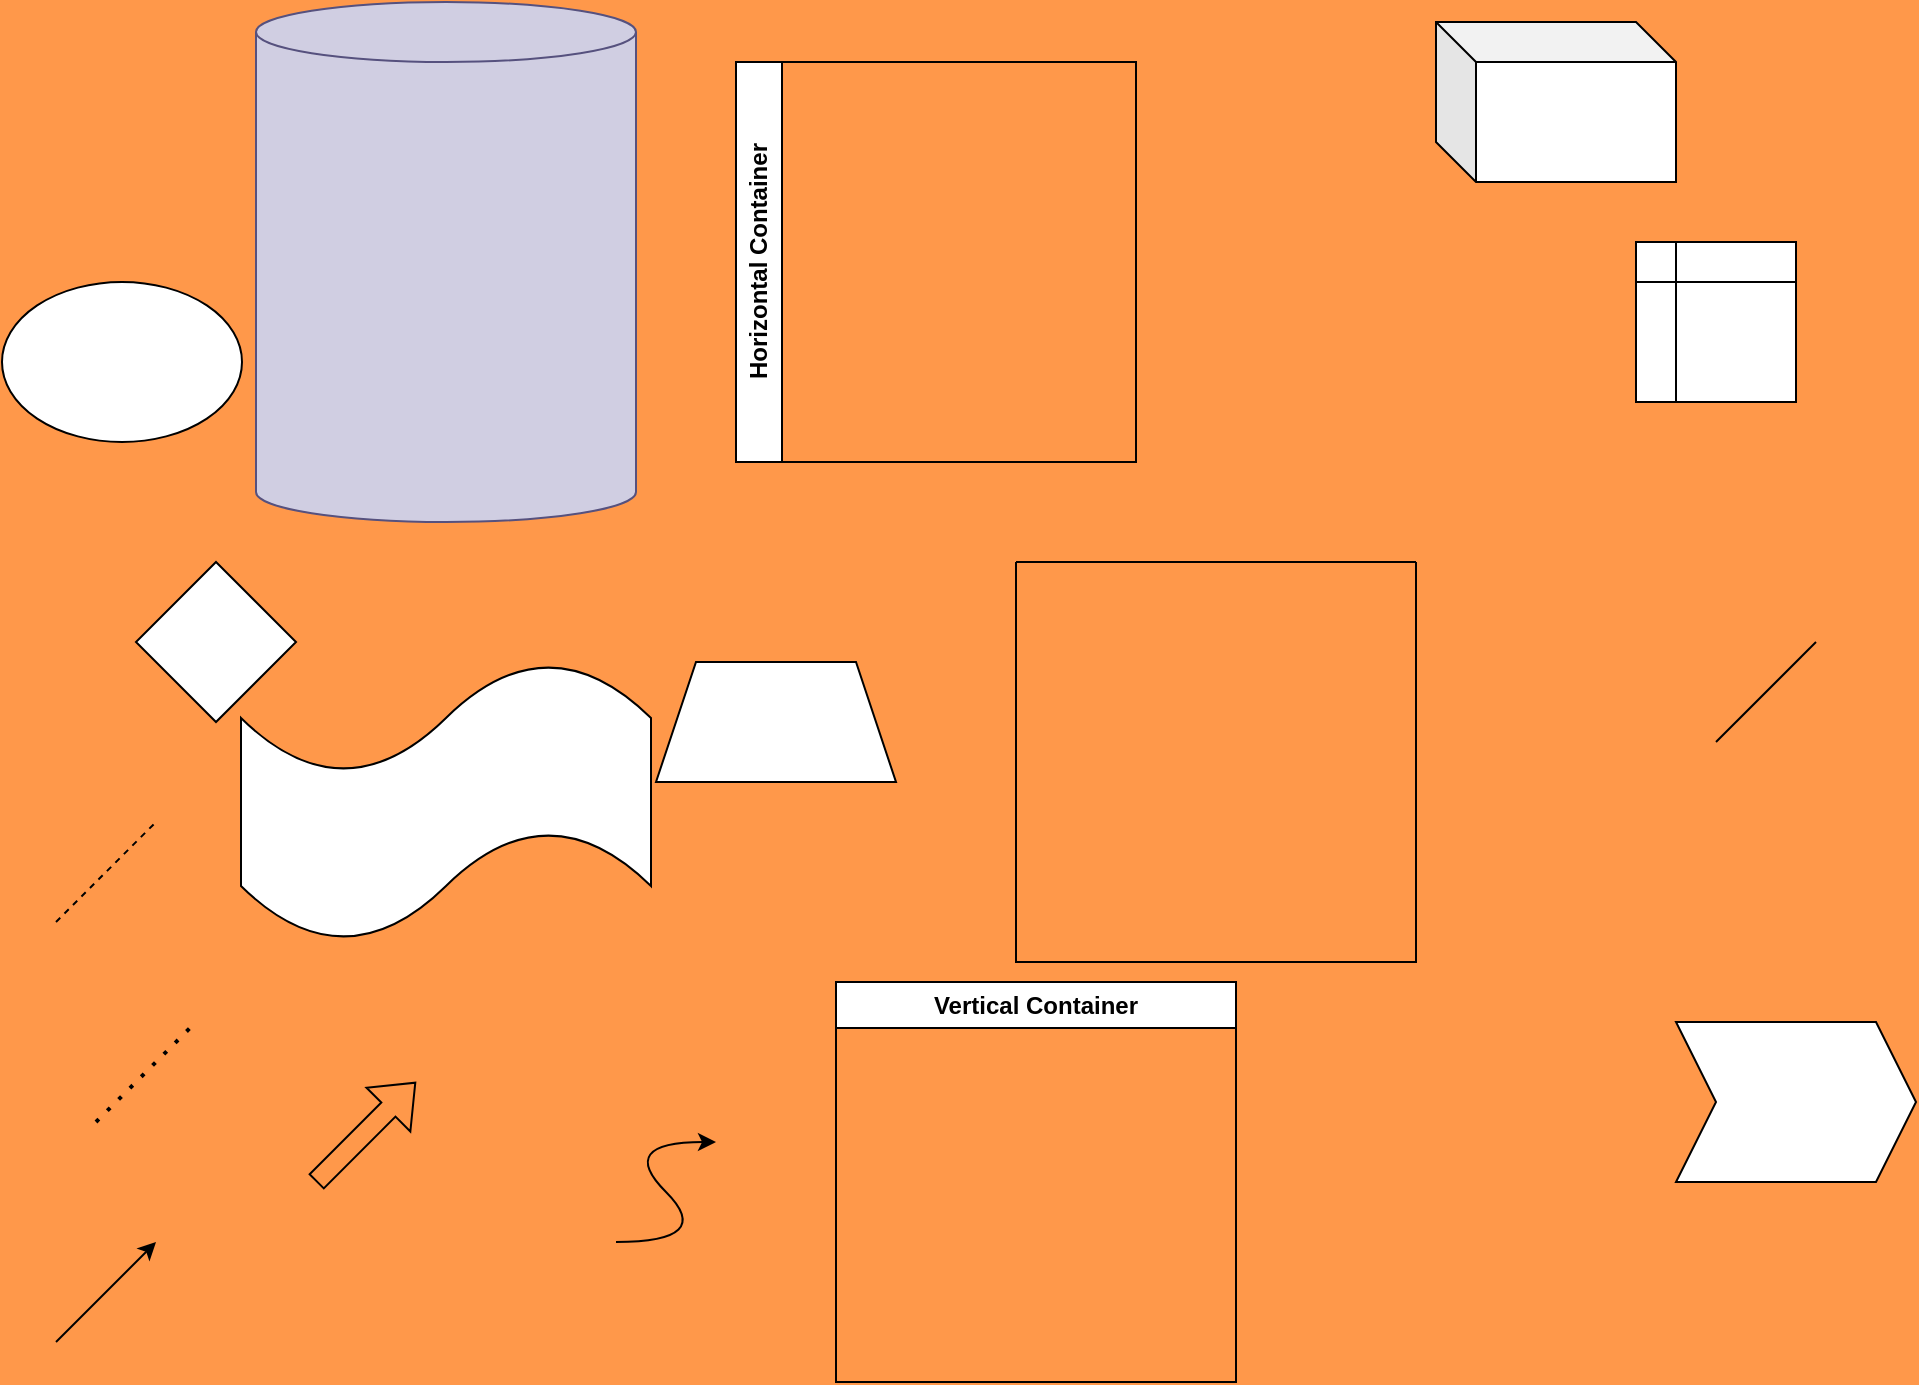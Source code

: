 <mxfile version="24.7.16">
  <diagram name="第 1 页" id="RMl1IjXUAivgwwIWIfm5">
    <mxGraphModel dx="1426" dy="791" grid="1" gridSize="10" guides="1" tooltips="1" connect="1" arrows="1" fold="1" page="1" pageScale="1" pageWidth="1169" pageHeight="827" background="#FF984A" math="0" shadow="0">
      <root>
        <mxCell id="0" />
        <mxCell id="1" parent="0" />
        <mxCell id="ZOqd9_wRwCqgrdEeB94r-1" value="" style="shape=cylinder3;whiteSpace=wrap;html=1;boundedLbl=1;backgroundOutline=1;size=15;fillColor=#d0cee2;strokeColor=#56517e;" vertex="1" parent="1">
          <mxGeometry x="160" y="110" width="190" height="260" as="geometry" />
        </mxCell>
        <mxCell id="ZOqd9_wRwCqgrdEeB94r-2" value="" style="shape=tape;whiteSpace=wrap;html=1;" vertex="1" parent="1">
          <mxGeometry x="152.5" y="440" width="205" height="140" as="geometry" />
        </mxCell>
        <mxCell id="ZOqd9_wRwCqgrdEeB94r-3" value="Horizontal Container" style="swimlane;horizontal=0;whiteSpace=wrap;html=1;" vertex="1" parent="1">
          <mxGeometry x="400" y="140" width="200" height="200" as="geometry" />
        </mxCell>
        <mxCell id="ZOqd9_wRwCqgrdEeB94r-4" value="" style="rhombus;whiteSpace=wrap;html=1;" vertex="1" parent="1">
          <mxGeometry x="100" y="390" width="80" height="80" as="geometry" />
        </mxCell>
        <mxCell id="ZOqd9_wRwCqgrdEeB94r-5" value="" style="ellipse;whiteSpace=wrap;html=1;" vertex="1" parent="1">
          <mxGeometry x="33" y="250" width="120" height="80" as="geometry" />
        </mxCell>
        <mxCell id="ZOqd9_wRwCqgrdEeB94r-6" value="" style="shape=flexArrow;endArrow=classic;html=1;rounded=0;" edge="1" parent="1">
          <mxGeometry width="50" height="50" relative="1" as="geometry">
            <mxPoint x="190" y="700" as="sourcePoint" />
            <mxPoint x="240" y="650" as="targetPoint" />
          </mxGeometry>
        </mxCell>
        <mxCell id="ZOqd9_wRwCqgrdEeB94r-7" value="" style="swimlane;startSize=0;" vertex="1" parent="1">
          <mxGeometry x="540" y="390" width="200" height="200" as="geometry" />
        </mxCell>
        <mxCell id="ZOqd9_wRwCqgrdEeB94r-8" value="" style="shape=trapezoid;perimeter=trapezoidPerimeter;whiteSpace=wrap;html=1;fixedSize=1;" vertex="1" parent="1">
          <mxGeometry x="360" y="440" width="120" height="60" as="geometry" />
        </mxCell>
        <mxCell id="ZOqd9_wRwCqgrdEeB94r-9" value="" style="shape=internalStorage;whiteSpace=wrap;html=1;backgroundOutline=1;" vertex="1" parent="1">
          <mxGeometry x="850" y="230" width="80" height="80" as="geometry" />
        </mxCell>
        <mxCell id="ZOqd9_wRwCqgrdEeB94r-10" value="" style="shape=cube;whiteSpace=wrap;html=1;boundedLbl=1;backgroundOutline=1;darkOpacity=0.05;darkOpacity2=0.1;" vertex="1" parent="1">
          <mxGeometry x="750" y="120" width="120" height="80" as="geometry" />
        </mxCell>
        <mxCell id="ZOqd9_wRwCqgrdEeB94r-11" value="" style="shape=step;perimeter=stepPerimeter;whiteSpace=wrap;html=1;fixedSize=1;" vertex="1" parent="1">
          <mxGeometry x="870" y="620" width="120" height="80" as="geometry" />
        </mxCell>
        <mxCell id="ZOqd9_wRwCqgrdEeB94r-12" value="Vertical Container" style="swimlane;whiteSpace=wrap;html=1;" vertex="1" parent="1">
          <mxGeometry x="450" y="600" width="200" height="200" as="geometry" />
        </mxCell>
        <mxCell id="ZOqd9_wRwCqgrdEeB94r-13" value="" style="endArrow=none;html=1;rounded=0;" edge="1" parent="1">
          <mxGeometry width="50" height="50" relative="1" as="geometry">
            <mxPoint x="890" y="480" as="sourcePoint" />
            <mxPoint x="940" y="430" as="targetPoint" />
          </mxGeometry>
        </mxCell>
        <mxCell id="ZOqd9_wRwCqgrdEeB94r-14" value="" style="endArrow=none;dashed=1;html=1;dashPattern=1 3;strokeWidth=2;rounded=0;" edge="1" parent="1">
          <mxGeometry width="50" height="50" relative="1" as="geometry">
            <mxPoint x="80" y="670" as="sourcePoint" />
            <mxPoint x="130" y="620" as="targetPoint" />
          </mxGeometry>
        </mxCell>
        <mxCell id="ZOqd9_wRwCqgrdEeB94r-15" value="" style="endArrow=none;dashed=1;html=1;rounded=0;" edge="1" parent="1">
          <mxGeometry width="50" height="50" relative="1" as="geometry">
            <mxPoint x="60" y="570" as="sourcePoint" />
            <mxPoint x="110" y="520" as="targetPoint" />
          </mxGeometry>
        </mxCell>
        <mxCell id="ZOqd9_wRwCqgrdEeB94r-16" value="" style="curved=1;endArrow=classic;html=1;rounded=0;" edge="1" parent="1">
          <mxGeometry width="50" height="50" relative="1" as="geometry">
            <mxPoint x="340" y="730" as="sourcePoint" />
            <mxPoint x="390" y="680" as="targetPoint" />
            <Array as="points">
              <mxPoint x="390" y="730" />
              <mxPoint x="340" y="680" />
            </Array>
          </mxGeometry>
        </mxCell>
        <mxCell id="ZOqd9_wRwCqgrdEeB94r-17" value="" style="endArrow=classic;html=1;rounded=0;" edge="1" parent="1">
          <mxGeometry width="50" height="50" relative="1" as="geometry">
            <mxPoint x="60" y="780" as="sourcePoint" />
            <mxPoint x="110" y="730" as="targetPoint" />
          </mxGeometry>
        </mxCell>
      </root>
    </mxGraphModel>
  </diagram>
</mxfile>
